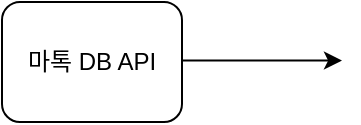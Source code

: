 <mxfile version="24.7.6">
  <diagram id="yPxyJZ8AM_hMuL3Unpa9" name="complex gitflow">
    <mxGraphModel dx="2049" dy="1123" grid="1" gridSize="10" guides="1" tooltips="1" connect="1" arrows="1" fold="1" page="1" pageScale="1" pageWidth="1100" pageHeight="850" math="0" shadow="0">
      <root>
        <mxCell id="0" />
        <mxCell id="1" parent="0" />
        <mxCell id="Ud2c-rGIMPgrmA5Fe9ls-3" value="" style="endArrow=classic;html=1;rounded=0;exitX=1;exitY=0.5;exitDx=0;exitDy=0;" edge="1" parent="1">
          <mxGeometry width="50" height="50" relative="1" as="geometry">
            <mxPoint x="100" y="49.29" as="sourcePoint" />
            <mxPoint x="180" y="49.29" as="targetPoint" />
          </mxGeometry>
        </mxCell>
        <mxCell id="Ud2c-rGIMPgrmA5Fe9ls-4" value="마톡 DB API" style="rounded=1;whiteSpace=wrap;html=1;" vertex="1" parent="1">
          <mxGeometry x="10" y="20" width="90" height="60" as="geometry" />
        </mxCell>
      </root>
    </mxGraphModel>
  </diagram>
</mxfile>
